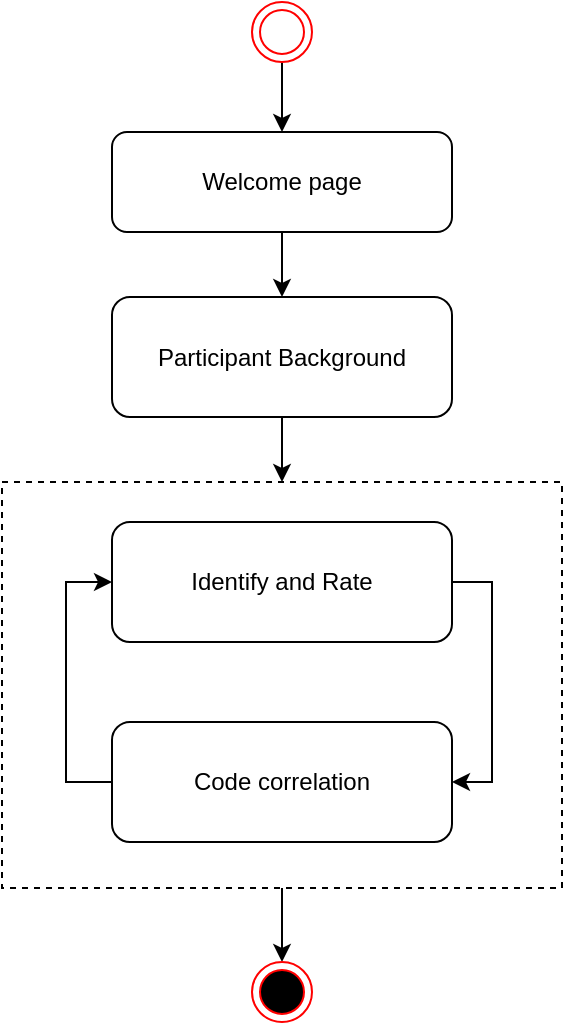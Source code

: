 <mxfile version="12.2.3" type="device" pages="1"><diagram id="knqnkvtC9ipgjWzc4mIv" name="Page-1"><mxGraphModel dx="854" dy="468" grid="1" gridSize="10" guides="1" tooltips="1" connect="1" arrows="1" fold="1" page="1" pageScale="1" pageWidth="827" pageHeight="1169" math="0" shadow="0"><root><mxCell id="0"/><mxCell id="1" parent="0"/><mxCell id="IOQ4sufmiLcvi0JcBGJr-15" style="edgeStyle=orthogonalEdgeStyle;rounded=0;orthogonalLoop=1;jettySize=auto;html=1;" edge="1" parent="1" source="IOQ4sufmiLcvi0JcBGJr-14" target="IOQ4sufmiLcvi0JcBGJr-13"><mxGeometry relative="1" as="geometry"/></mxCell><mxCell id="IOQ4sufmiLcvi0JcBGJr-14" value="" style="html=1;dashed=1;whitespace=wrap;fillColor=none;" vertex="1" parent="1"><mxGeometry x="188" y="290" width="280" height="203" as="geometry"/></mxCell><mxCell id="IOQ4sufmiLcvi0JcBGJr-21" style="edgeStyle=orthogonalEdgeStyle;rounded=0;orthogonalLoop=1;jettySize=auto;html=1;entryX=0;entryY=0.5;entryDx=0;entryDy=0;" edge="1" parent="1" source="IOQ4sufmiLcvi0JcBGJr-2" target="IOQ4sufmiLcvi0JcBGJr-19"><mxGeometry relative="1" as="geometry"><mxPoint x="120" y="310" as="targetPoint"/><Array as="points"><mxPoint x="220" y="440"/><mxPoint x="220" y="340"/></Array></mxGeometry></mxCell><mxCell id="IOQ4sufmiLcvi0JcBGJr-2" value="Code correlation" style="rounded=1;whiteSpace=wrap;html=1;" vertex="1" parent="1"><mxGeometry x="243" y="410" width="170" height="60" as="geometry"/></mxCell><mxCell id="IOQ4sufmiLcvi0JcBGJr-8" style="edgeStyle=orthogonalEdgeStyle;rounded=0;orthogonalLoop=1;jettySize=auto;html=1;" edge="1" parent="1" source="IOQ4sufmiLcvi0JcBGJr-3" target="IOQ4sufmiLcvi0JcBGJr-4"><mxGeometry relative="1" as="geometry"/></mxCell><mxCell id="IOQ4sufmiLcvi0JcBGJr-3" value="Welcome page" style="rounded=1;whiteSpace=wrap;html=1;" vertex="1" parent="1"><mxGeometry x="243" y="115" width="170" height="50" as="geometry"/></mxCell><mxCell id="IOQ4sufmiLcvi0JcBGJr-16" style="edgeStyle=orthogonalEdgeStyle;rounded=0;orthogonalLoop=1;jettySize=auto;html=1;" edge="1" parent="1" source="IOQ4sufmiLcvi0JcBGJr-4" target="IOQ4sufmiLcvi0JcBGJr-14"><mxGeometry relative="1" as="geometry"/></mxCell><mxCell id="IOQ4sufmiLcvi0JcBGJr-4" value="Participant Background" style="rounded=1;whiteSpace=wrap;html=1;" vertex="1" parent="1"><mxGeometry x="243" y="197.5" width="170" height="60" as="geometry"/></mxCell><mxCell id="IOQ4sufmiLcvi0JcBGJr-12" style="edgeStyle=orthogonalEdgeStyle;rounded=0;orthogonalLoop=1;jettySize=auto;html=1;" edge="1" parent="1" source="IOQ4sufmiLcvi0JcBGJr-11" target="IOQ4sufmiLcvi0JcBGJr-3"><mxGeometry relative="1" as="geometry"/></mxCell><mxCell id="IOQ4sufmiLcvi0JcBGJr-11" value="" style="ellipse;html=1;shape=endState;fillColor=none;strokeColor=#ff0000;" vertex="1" parent="1"><mxGeometry x="313" y="50" width="30" height="30" as="geometry"/></mxCell><mxCell id="IOQ4sufmiLcvi0JcBGJr-13" value="" style="ellipse;html=1;shape=endState;fillColor=#000000;strokeColor=#ff0000;" vertex="1" parent="1"><mxGeometry x="313" y="530" width="30" height="30" as="geometry"/></mxCell><mxCell id="IOQ4sufmiLcvi0JcBGJr-25" style="edgeStyle=orthogonalEdgeStyle;rounded=0;orthogonalLoop=1;jettySize=auto;html=1;entryX=1;entryY=0.5;entryDx=0;entryDy=0;" edge="1" parent="1" source="IOQ4sufmiLcvi0JcBGJr-19" target="IOQ4sufmiLcvi0JcBGJr-2"><mxGeometry relative="1" as="geometry"><Array as="points"><mxPoint x="433" y="340"/><mxPoint x="433" y="440"/></Array></mxGeometry></mxCell><mxCell id="IOQ4sufmiLcvi0JcBGJr-19" value="Identify and Rate" style="rounded=1;whiteSpace=wrap;html=1;" vertex="1" parent="1"><mxGeometry x="243" y="310" width="170" height="60" as="geometry"/></mxCell></root></mxGraphModel></diagram></mxfile>